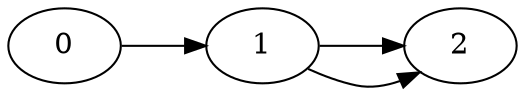                 digraph G
                {
                    rankdir=LR
                    0->1[label=" ",texlbl="'select x from '"]
                    1->2[label=" ",texlbl="'\#tbl1'"]
                    1->2[label=" ",texlbl="'tbl2'"]
                }
            
